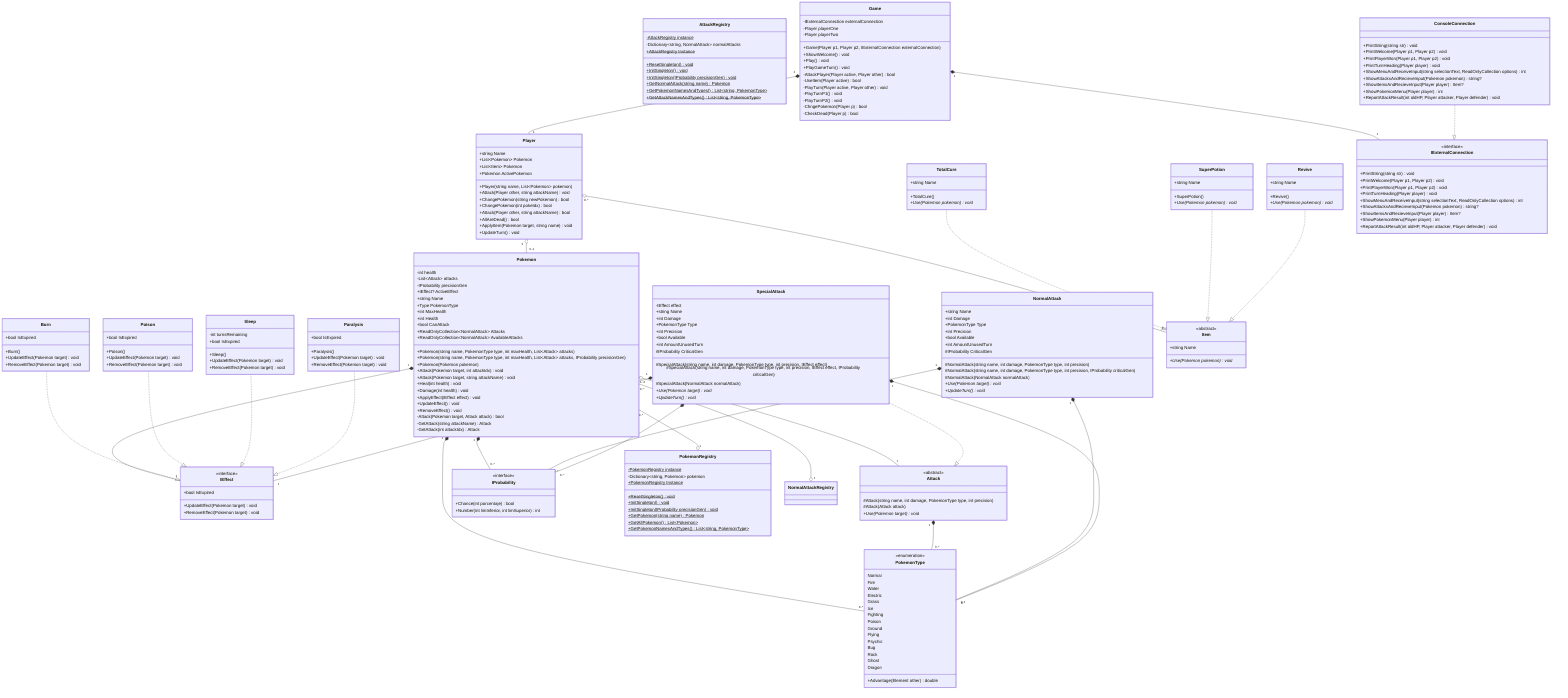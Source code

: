 %% Quedó precioso, ya sé
classDiagram
    accTitle: Diagrama de Clases Proyecto Final

    class Pokemon {
      -int health
      -List~Attack~ attacks
      -IProbability precisionGen

      +IEffect? ActiveEffect
      +string Name
      +Type PokemonType
      +int MaxHealth
      +int Health
      +bool CanAttack
      +ReadOnlyCollection~NormalAttack~ Attacks
      +ReadOnlyCollection~NormalAttack~ AvailableAttacks

      +Pokemon(string name, PokemonType type, int maxHealth, List~Attack~ attacks)
      +Pokemon(string name, PokemonType type, int maxHealth, List~Attack~ attacks, IProbability precisionGen)
      +Pokemon(Pokemon pokemon)
      +Attack(Pokemon target, int attackIdx) void
      +Attack(Pokemon target, string attackName) void
      +Heal(int health) void
      +Damage(int health) void
      +ApplyEffect(IEffect effect) void
      +UpdateEffect() void
      +RemoveEffect() void
      -Attack(Pokemon target, Attack attack) bool
      -GetAttack(string attackName) Attack
      -GetAttack(int attackIdx) Attack
    }

    Pokemon "1" *-- "0..*" PokemonType
    Pokemon "1" *-- "1" IEffect
    Pokemon "1..4" o-- "1" Attack
    Pokemon "1" *-- "0..*" IProbability

    <<enumeration>> PokemonType
    class PokemonType {
      Normal
      Fire
      Water
      Electric
      Grass
      Ice
      Fighting
      Poison
      Ground
      Flying
      Psychic
      Bug
      Rock
      Ghost
      Dragon

      +Advantage(Element other) double
    }

    <<interface>> IEffect
    class IEffect {
      +bool IsExpired

      +UpdateEffect(Pokemon target) void
      +RemoveEffect(Pokemon target) void
    }

    class Burn {
      +bool IsExpired

      +Burn()
      +UpdateEffect(Pokemon target) void
      +RemoveEffect(Pokemon target) void
    }
    Burn ..|> IEffect

    class Poison {
      +bool IsExpired

      +Poison()
      +UpdateEffect(Pokemon target) void
      +RemoveEffect(Pokemon target) void
    }
    Poison ..|> IEffect

    class Sleep {
      -int turnsRemaining
      +bool IsExpired

      +Sleep()
      +UpdateEffect(Pokemon target) void
      +RemoveEffect(Pokemon target) void
    }
    Sleep ..|> IEffect

    class Paralysis {
      +bool IsExpired

      +Paralysis()
      +UpdateEffect(Pokemon target) void
      +RemoveEffect(Pokemon target) void
    }
    Paralysis ..|> IEffect

    <<abstract>> Attack
    class Attack {

      #Attack(string name, int damage, PokemonType type, int precision)
      #Attack(Attack attack)
      +Use(Pokemon target)* void
    }
    Attack "1" *-- "0..*" PokemonType

    class NormalAttack {
      +string Name
      +int Damage
      +PokemonType Type
      +int Precision
      +bool Available
      +int AmountUnusedTurn
      #IProbability CriticalGen

      #NormalAttack(string name, int damage, PokemonType type, int precision)
      %% es rarísimo lo mal que queda.
      #NormalAttack(string name, int damage, PokemonType type, int precision, IProbability criticalGen)
      #NormalAttack(NormalAttack normalAttack)
      +Use(Pokemon target)* void
      +UpdateTurn()* void
    }
    NormalAttack "1" *-- "0..*" PokemonType
    NormalAttack "1" *-- "0..*" IProbability

    class SpecialAttack {
      -IEffect effect

      +string Name
      +int Damage
      +PokemonType Type
      +int Precision
      +bool Available
      +int AmountUnusedTurn
      #IProbability CriticalGen

      #SpecialAttack(string name, int damage, PokemonType type, int precision, IEffect effect)
      #SpecialAttack(string name, int damage, PokemonType type, int precision, IEffect effect, IProbability criticalGen)
      #SpecialAttack(NormalAttack normalAttack)
      +Use(Pokemon target)* void
      +UpdateTurn()* void
    }
    SpecialAttack "1" *-- "0..*" PokemonType
    SpecialAttack "1" *-- "1" IEffect
    SpecialAttack "1" *-- "0..*" IProbability
    SpecialAttack ..|> Attack


    class Player {
      +string Name
      +List~Pokemon~ Pokemon
      +List~Item~ Pokemon
      +Pokemon ActivePokemon

      +Player(string name, List~Pokemon~ pokemon)
      +Attack(Player other, string attackName) void
      +ChangePokemon(string newPokemon) bool
      +ChangePokemon(int pokeIdx) bool
      +Attack(Player other, string attackName) bool
      +AllAreDead() bool
      +ApplyItem(Pokemon target, string name) void
      +UpdateTurn() void
    }
    Player "6" o-- "0..1" Pokemon
    Player "0..*" o-- "0..1" Item

    <<abstract>> Item
    class Item {
      +string Name

      +Use(Pokemon pokemon)* void
    }

    class TotalCure {
      +string Name

      +TotalCure()
      +Use(Pokemon pokemon)* void
    }
    TotalCure ..|> Item

    class SuperPotion {
      +string Name

      +SuperPotion()
      +Use(Pokemon pokemon)* void
    }
    SuperPotion ..|> Item

    class Revive {
      +string Name

      +Revive()
      +Use(Pokemon pokemon)* void
    }
    Revive ..|> Item

    class PokemonRegistry {
      -PokemonRegistry instance$
      -Dictionary~string, Pokemon~ pokemon

      +PokemonRegistry Instance$

      +ResetSingleton() void$
      +InitSingleton() void$
      +InitSingleton(IProbability precisionGen) void$
      +GetPokemon(string name) Pokemon$
      +GetAllPokemon() List~Pokemon~$
      +GetPokemonNamesAndTypes() List~string, PokemonType~$
    }
    Pokemon "0..*" --o "1" PokemonRegistry

    class AttackRegistry {
      -AttackRegistry instance$
      -Dictionary~string, NormalAttack~ normalAttacks

      +AttackRegistry Instance$

      +ResetSingleton() void$
      +InitSingleton() void$
      +InitSingleton(IProbability precisionGen) void$
      +GetNormalAttack(string name) Pokemon$
      +GetPokemonNamesAndTypes() List~string, PokemonType~$
      +GetAttackNamesAndTypes() List~string, PokemonType~$
    }
    Pokemon "0..*" --o "1" NormalAttackRegistry

    class Game {
      -IExternalConnection externalConnection
      -Player playerOne
      -Player playerTwo

      +Game(Player p1, Player p2, IExternalConnection externalConnection)
      +ShowWelcome() void
      +Play() void
      +PlayGameTurn() void
      -AttackPlayer(Player active, Player other) bool
      -UseItem(Player active) bool
      -PlayTurn(Player active, Player other) void
      -PlayTurnP1() void
      -PlayTurnP2() void
      -ChngePokemon(Player p) bool
      -CheckDead(Player p) bool
    }

    Game "1" *-- "1" IExternalConnection
    Game "2" *-- "1" Player

    <<interface>> IExternalConnection
    class IExternalConnection {
      +PrintString(string str) void
      +PrintWelcome(Player p1, Player p2) void
      +PrintPlayerWon(Player p1, Player p2) void
      +PrintTurnHeading(Player player) void
      +ShowMenuAndReceiveInput(string selectionText, ReadOnlyCollection<string> options) int
      +ShowAttacksAndRecieveInput(Pokemon pokemon) string?
      +ShowItemsAndRecieveInput(Player player) Item?
      +ShowPokemonMenu(Player player) int
      +ReportAttackResult(int oldHP, Player attacker, Player defender) void
    }

    class ConsoleConnection {
      +PrintString(string str) void
      +PrintWelcome(Player p1, Player p2) void
      +PrintPlayerWon(Player p1, Player p2) void
      +PrintTurnHeading(Player player) void
      +ShowMenuAndReceiveInput(string selectionText, ReadOnlyCollection<string> options) int
      +ShowAttacksAndRecieveInput(Pokemon pokemon) string?
      +ShowItemsAndRecieveInput(Player player) Item?
      +ShowPokemonMenu(Player player) int
      +ReportAttackResult(int oldHP, Player attacker, Player defender) void
    }
    ConsoleConnection ..|> IExternalConnection

    <<interface>> IProbability
    class IProbability {
      +Chance(int porcentaje) bool
      +Number(int limInferior, int limSuperior) int
    }